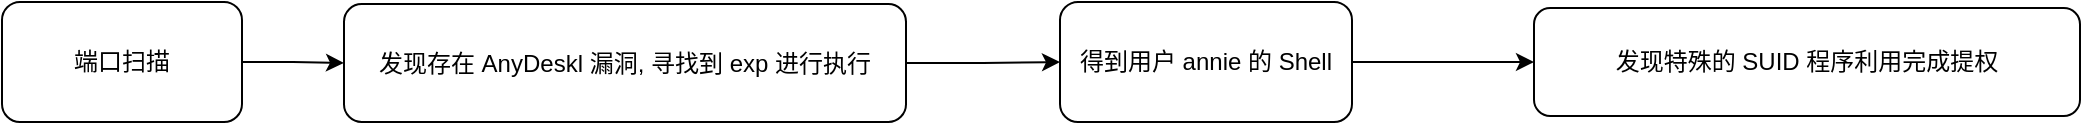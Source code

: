 <mxfile version="21.8.2" type="github">
  <diagram name="第 1 页" id="qPSDG3aAKFBCiZHDRTkf">
    <mxGraphModel dx="1834" dy="796" grid="0" gridSize="10" guides="1" tooltips="1" connect="1" arrows="1" fold="1" page="0" pageScale="1" pageWidth="827" pageHeight="1169" math="0" shadow="0">
      <root>
        <mxCell id="0" />
        <mxCell id="1" parent="0" />
        <mxCell id="pRJwGN65ZkSAYrnCLEL1-6" value="" style="edgeStyle=orthogonalEdgeStyle;rounded=0;orthogonalLoop=1;jettySize=auto;html=1;" edge="1" parent="1" source="pRJwGN65ZkSAYrnCLEL1-4" target="pRJwGN65ZkSAYrnCLEL1-5">
          <mxGeometry relative="1" as="geometry" />
        </mxCell>
        <mxCell id="pRJwGN65ZkSAYrnCLEL1-4" value="端口扫描" style="rounded=1;whiteSpace=wrap;html=1;" vertex="1" parent="1">
          <mxGeometry x="-78" y="275" width="120" height="60" as="geometry" />
        </mxCell>
        <mxCell id="pRJwGN65ZkSAYrnCLEL1-8" value="" style="edgeStyle=orthogonalEdgeStyle;rounded=0;orthogonalLoop=1;jettySize=auto;html=1;" edge="1" parent="1" source="pRJwGN65ZkSAYrnCLEL1-5" target="pRJwGN65ZkSAYrnCLEL1-7">
          <mxGeometry relative="1" as="geometry" />
        </mxCell>
        <mxCell id="pRJwGN65ZkSAYrnCLEL1-5" value="发现存在 AnyDeskl 漏洞, 寻找到 exp 进行执行" style="whiteSpace=wrap;html=1;rounded=1;" vertex="1" parent="1">
          <mxGeometry x="93" y="276" width="281" height="59" as="geometry" />
        </mxCell>
        <mxCell id="pRJwGN65ZkSAYrnCLEL1-10" value="" style="edgeStyle=orthogonalEdgeStyle;rounded=0;orthogonalLoop=1;jettySize=auto;html=1;" edge="1" parent="1" source="pRJwGN65ZkSAYrnCLEL1-7" target="pRJwGN65ZkSAYrnCLEL1-9">
          <mxGeometry relative="1" as="geometry" />
        </mxCell>
        <mxCell id="pRJwGN65ZkSAYrnCLEL1-7" value="得到用户 annie 的 Shell" style="whiteSpace=wrap;html=1;rounded=1;" vertex="1" parent="1">
          <mxGeometry x="451" y="275" width="146" height="60" as="geometry" />
        </mxCell>
        <mxCell id="pRJwGN65ZkSAYrnCLEL1-9" value="发现特殊的 SUID 程序利用完成提权" style="whiteSpace=wrap;html=1;rounded=1;" vertex="1" parent="1">
          <mxGeometry x="688" y="278" width="273" height="54" as="geometry" />
        </mxCell>
      </root>
    </mxGraphModel>
  </diagram>
</mxfile>
